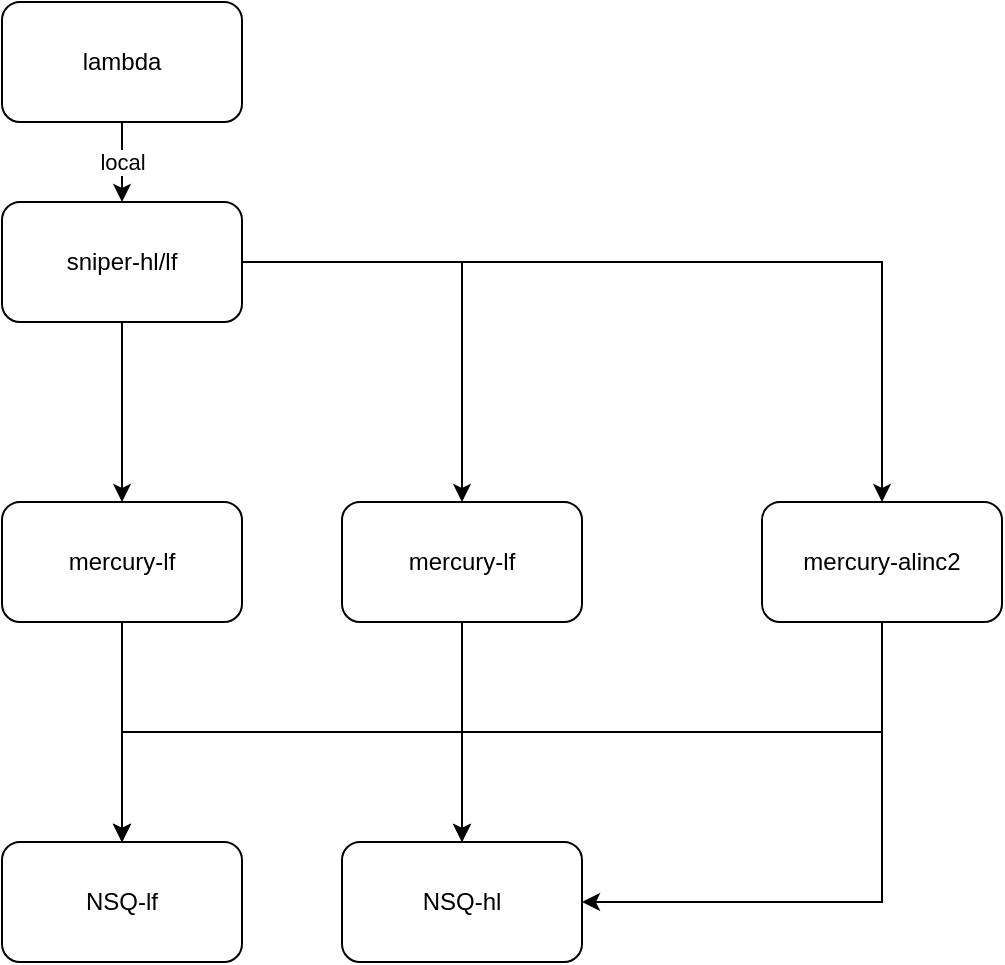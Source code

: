 <mxfile version="11.1.4" type="github"><diagram id="j46uM-Z7VwsBBVSzgW99" name="Page-1"><mxGraphModel dx="1426" dy="773" grid="1" gridSize="10" guides="1" tooltips="1" connect="1" arrows="1" fold="1" page="1" pageScale="1" pageWidth="827" pageHeight="1169" math="0" shadow="0"><root><mxCell id="0"/><mxCell id="1" parent="0"/><mxCell id="4VYnPoUwg3w9FHElR9QE-3" style="edgeStyle=orthogonalEdgeStyle;rounded=0;orthogonalLoop=1;jettySize=auto;html=1;entryX=0.5;entryY=0;entryDx=0;entryDy=0;" parent="1" source="4VYnPoUwg3w9FHElR9QE-1" target="4VYnPoUwg3w9FHElR9QE-2" edge="1"><mxGeometry relative="1" as="geometry"/></mxCell><mxCell id="4VYnPoUwg3w9FHElR9QE-5" style="edgeStyle=orthogonalEdgeStyle;rounded=0;orthogonalLoop=1;jettySize=auto;html=1;exitX=1;exitY=0.5;exitDx=0;exitDy=0;" parent="1" source="4VYnPoUwg3w9FHElR9QE-1" target="4VYnPoUwg3w9FHElR9QE-4" edge="1"><mxGeometry relative="1" as="geometry"/></mxCell><mxCell id="4VYnPoUwg3w9FHElR9QE-7" style="edgeStyle=orthogonalEdgeStyle;rounded=0;orthogonalLoop=1;jettySize=auto;html=1;exitX=1;exitY=0.5;exitDx=0;exitDy=0;entryX=0.5;entryY=0;entryDx=0;entryDy=0;" parent="1" source="4VYnPoUwg3w9FHElR9QE-1" target="4VYnPoUwg3w9FHElR9QE-6" edge="1"><mxGeometry relative="1" as="geometry"/></mxCell><mxCell id="4VYnPoUwg3w9FHElR9QE-1" value="sniper-hl/lf" style="rounded=1;whiteSpace=wrap;html=1;" parent="1" vertex="1"><mxGeometry x="100" y="110" width="120" height="60" as="geometry"/></mxCell><mxCell id="4VYnPoUwg3w9FHElR9QE-10" style="edgeStyle=orthogonalEdgeStyle;rounded=0;orthogonalLoop=1;jettySize=auto;html=1;exitX=0.5;exitY=1;exitDx=0;exitDy=0;entryX=0.5;entryY=0;entryDx=0;entryDy=0;" parent="1" source="4VYnPoUwg3w9FHElR9QE-2" target="4VYnPoUwg3w9FHElR9QE-8" edge="1"><mxGeometry relative="1" as="geometry"/></mxCell><mxCell id="4VYnPoUwg3w9FHElR9QE-11" style="edgeStyle=orthogonalEdgeStyle;rounded=0;orthogonalLoop=1;jettySize=auto;html=1;exitX=0.5;exitY=1;exitDx=0;exitDy=0;entryX=0.5;entryY=0;entryDx=0;entryDy=0;" parent="1" source="4VYnPoUwg3w9FHElR9QE-2" target="4VYnPoUwg3w9FHElR9QE-9" edge="1"><mxGeometry relative="1" as="geometry"/></mxCell><mxCell id="4VYnPoUwg3w9FHElR9QE-2" value="mercury-lf" style="rounded=1;whiteSpace=wrap;html=1;" parent="1" vertex="1"><mxGeometry x="100" y="260" width="120" height="60" as="geometry"/></mxCell><mxCell id="4VYnPoUwg3w9FHElR9QE-12" style="edgeStyle=orthogonalEdgeStyle;rounded=0;orthogonalLoop=1;jettySize=auto;html=1;exitX=0.5;exitY=1;exitDx=0;exitDy=0;entryX=0.5;entryY=0;entryDx=0;entryDy=0;" parent="1" source="4VYnPoUwg3w9FHElR9QE-4" target="4VYnPoUwg3w9FHElR9QE-9" edge="1"><mxGeometry relative="1" as="geometry"/></mxCell><mxCell id="4VYnPoUwg3w9FHElR9QE-13" style="edgeStyle=orthogonalEdgeStyle;rounded=0;orthogonalLoop=1;jettySize=auto;html=1;exitX=0.5;exitY=1;exitDx=0;exitDy=0;entryX=0.5;entryY=0;entryDx=0;entryDy=0;" parent="1" source="4VYnPoUwg3w9FHElR9QE-4" target="4VYnPoUwg3w9FHElR9QE-8" edge="1"><mxGeometry relative="1" as="geometry"/></mxCell><mxCell id="4VYnPoUwg3w9FHElR9QE-4" value="mercury-lf" style="rounded=1;whiteSpace=wrap;html=1;" parent="1" vertex="1"><mxGeometry x="270" y="260" width="120" height="60" as="geometry"/></mxCell><mxCell id="4VYnPoUwg3w9FHElR9QE-14" style="edgeStyle=orthogonalEdgeStyle;rounded=0;orthogonalLoop=1;jettySize=auto;html=1;exitX=0.5;exitY=1;exitDx=0;exitDy=0;entryX=1;entryY=0.5;entryDx=0;entryDy=0;" parent="1" source="4VYnPoUwg3w9FHElR9QE-6" target="4VYnPoUwg3w9FHElR9QE-9" edge="1"><mxGeometry relative="1" as="geometry"/></mxCell><mxCell id="4VYnPoUwg3w9FHElR9QE-15" style="edgeStyle=orthogonalEdgeStyle;rounded=0;orthogonalLoop=1;jettySize=auto;html=1;exitX=0.5;exitY=1;exitDx=0;exitDy=0;" parent="1" source="4VYnPoUwg3w9FHElR9QE-6" target="4VYnPoUwg3w9FHElR9QE-8" edge="1"><mxGeometry relative="1" as="geometry"/></mxCell><mxCell id="4VYnPoUwg3w9FHElR9QE-6" value="mercury-alinc2" style="rounded=1;whiteSpace=wrap;html=1;" parent="1" vertex="1"><mxGeometry x="480" y="260" width="120" height="60" as="geometry"/></mxCell><mxCell id="4VYnPoUwg3w9FHElR9QE-8" value="NSQ-lf" style="rounded=1;whiteSpace=wrap;html=1;" parent="1" vertex="1"><mxGeometry x="100" y="430" width="120" height="60" as="geometry"/></mxCell><mxCell id="4VYnPoUwg3w9FHElR9QE-9" value="NSQ-hl" style="rounded=1;whiteSpace=wrap;html=1;" parent="1" vertex="1"><mxGeometry x="270" y="430" width="120" height="60" as="geometry"/></mxCell><mxCell id="ED6WLDEmDnv0kVefbOMh-2" value="local" style="edgeStyle=orthogonalEdgeStyle;rounded=0;orthogonalLoop=1;jettySize=auto;html=1;exitX=0.5;exitY=1;exitDx=0;exitDy=0;entryX=0.5;entryY=0;entryDx=0;entryDy=0;" edge="1" parent="1" source="ED6WLDEmDnv0kVefbOMh-1" target="4VYnPoUwg3w9FHElR9QE-1"><mxGeometry relative="1" as="geometry"/></mxCell><mxCell id="ED6WLDEmDnv0kVefbOMh-1" value="lambda" style="rounded=1;whiteSpace=wrap;html=1;" vertex="1" parent="1"><mxGeometry x="100" y="10" width="120" height="60" as="geometry"/></mxCell></root></mxGraphModel></diagram></mxfile>